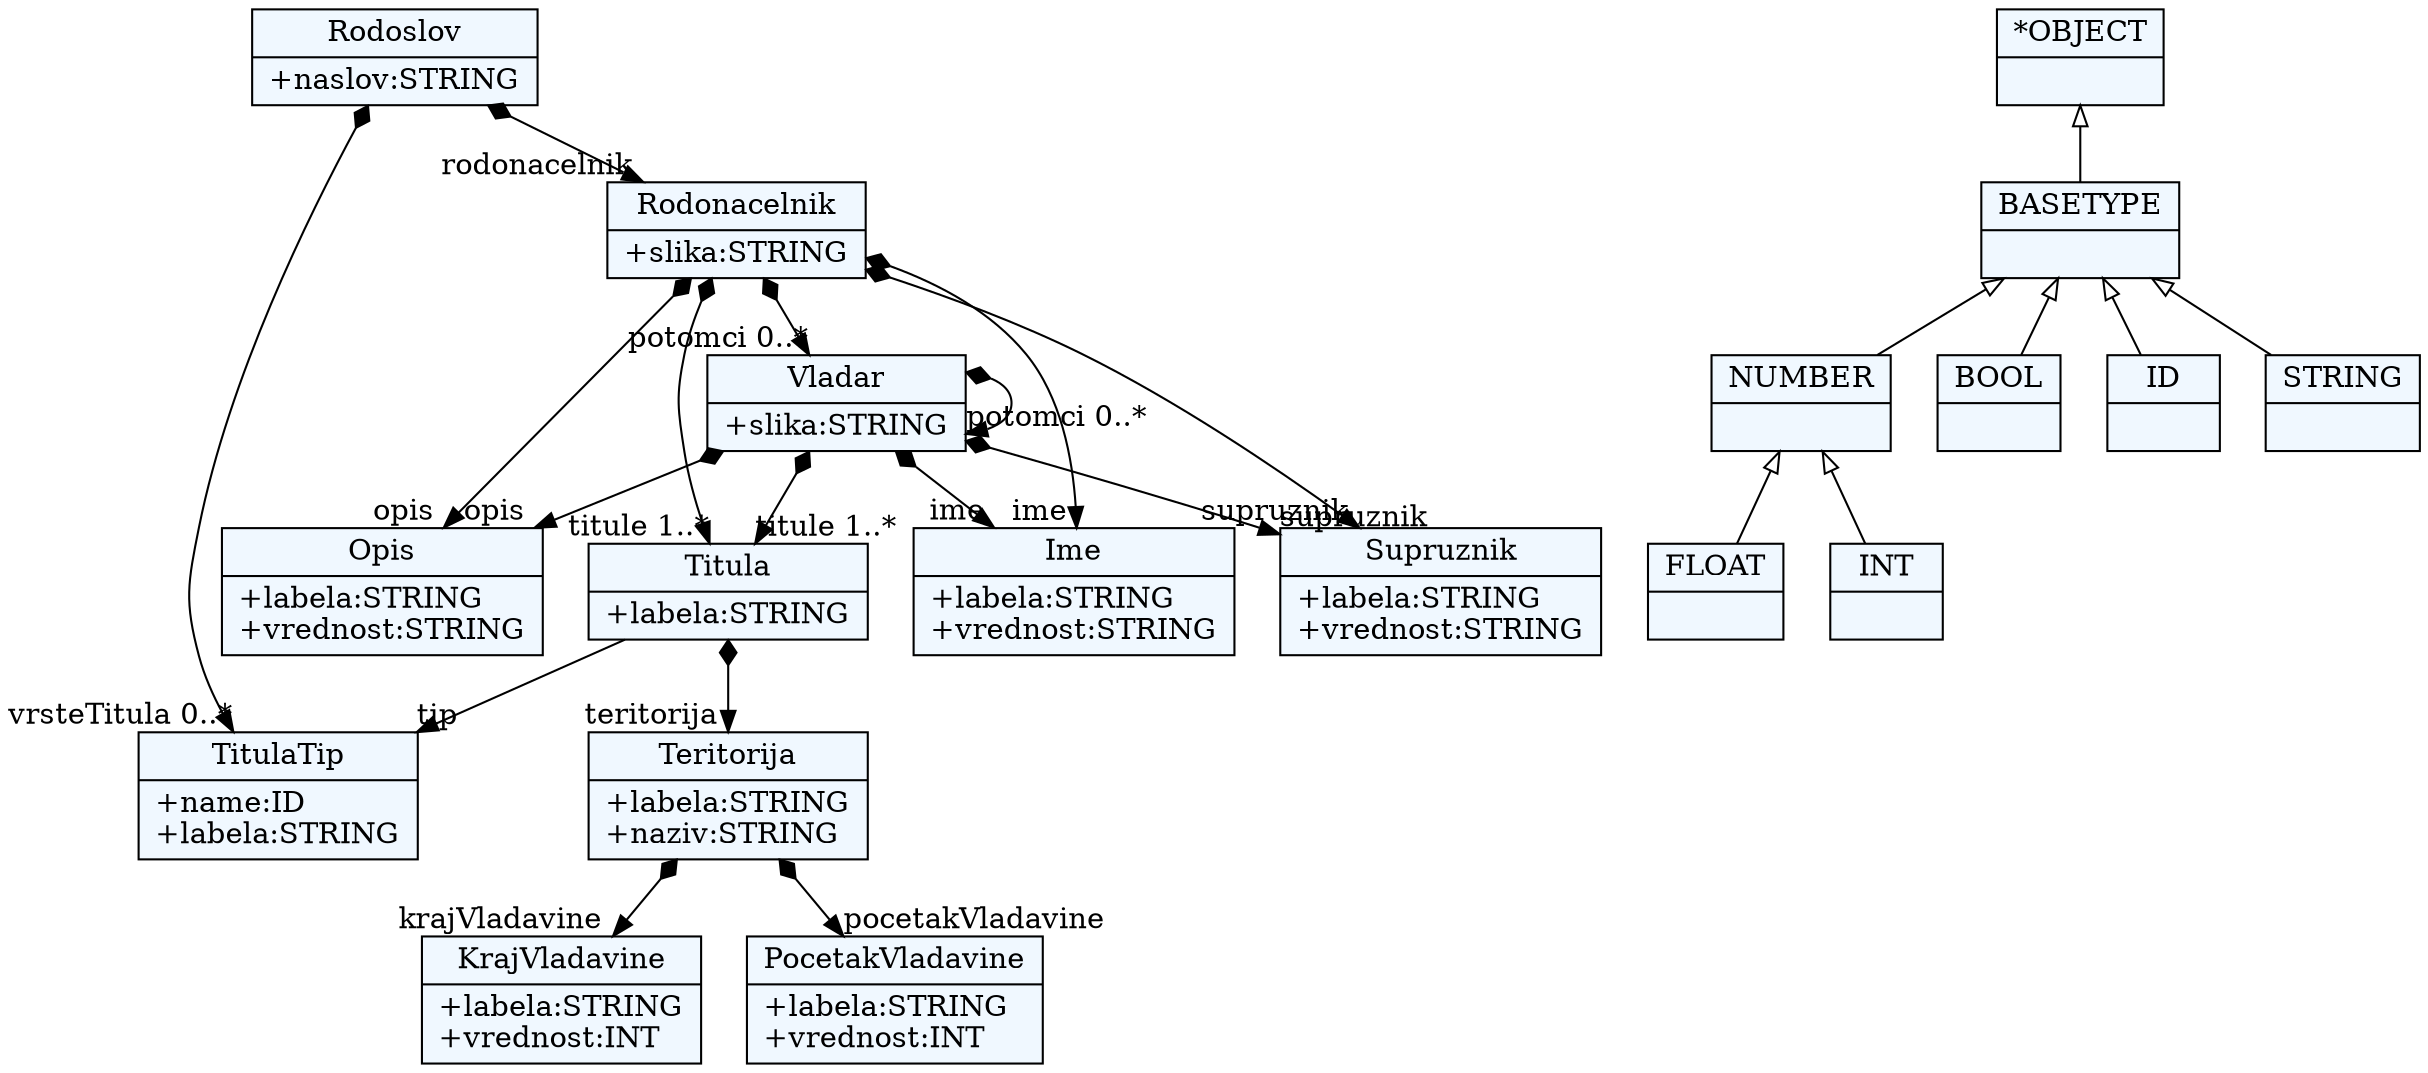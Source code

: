 
    digraph xtext {
    fontname = "Bitstream Vera Sans"
    fontsize = 8
    node[
        shape=record,
        style=filled,
        fillcolor=aliceblue
    ]
    nodesep = 0.3
    edge[dir=black,arrowtail=empty]


20362040[ label="{KrajVladavine|+labela:STRING\l+vrednost:INT\l}"]

20354488 -> 20345992[arrowtail=diamond, dir=both, headlabel="pocetakVladavine "]
20354488 -> 20362040[arrowtail=diamond, dir=both, headlabel="krajVladavine "]
20354488[ label="{Teritorija|+labela:STRING\l+naziv:STRING\l}"]

20345992[ label="{PocetakVladavine|+labela:STRING\l+vrednost:INT\l}"]

20344104 -> 20355432[arrowtail=diamond, dir=both, headlabel="ime "]
20344104 -> 20349768[arrowtail=diamond, dir=both, headlabel="supruznik "]
20344104 -> 20346936[arrowtail=diamond, dir=both, headlabel="opis "]
20344104 -> 20361096[arrowtail=diamond, dir=both, headlabel="titule 1..*"]
20344104 -> 20352600[arrowtail=diamond, dir=both, headlabel="potomci 0..*"]
20344104[ label="{Rodonacelnik|+slika:STRING\l}"]

20361096 -> 20358264[headlabel="tip "]
20361096 -> 20354488[arrowtail=diamond, dir=both, headlabel="teritorija "]
20361096[ label="{Titula|+labela:STRING\l}"]

20346936[ label="{Opis|+labela:STRING\l+vrednost:STRING\l}"]

20352600 -> 20355432[arrowtail=diamond, dir=both, headlabel="ime "]
20352600 -> 20349768[arrowtail=diamond, dir=both, headlabel="supruznik "]
20352600 -> 20346936[arrowtail=diamond, dir=both, headlabel="opis "]
20352600 -> 20361096[arrowtail=diamond, dir=both, headlabel="titule 1..*"]
20352600 -> 20352600[arrowtail=diamond, dir=both, headlabel="potomci 0..*"]
20352600[ label="{Vladar|+slika:STRING\l}"]

20341272 -> 20358264[arrowtail=diamond, dir=both, headlabel="vrsteTitula 0..*"]
20341272 -> 20344104[arrowtail=diamond, dir=both, headlabel="rodonacelnik "]
20341272[ label="{Rodoslov|+naslov:STRING\l}"]

20358264[ label="{TitulaTip|+name:ID\l+labela:STRING\l}"]

20349768[ label="{Supruznik|+labela:STRING\l+vrednost:STRING\l}"]

20355432[ label="{Ime|+labela:STRING\l+vrednost:STRING\l}"]

51174952[ label="{BASETYPE|}"]
51174952 -> 51172120 [dir=back]
51174952 -> 51163624 [dir=back]
51174952 -> 51157960 [dir=back]
51174952 -> 51160792 [dir=back]

51163624[ label="{BOOL|}"]

51172120[ label="{NUMBER|}"]
51172120 -> 51169288 [dir=back]
51172120 -> 51166456 [dir=back]

20339384[ label="{*OBJECT|}"]
20339384 -> 51174952 [dir=back]

51160792[ label="{STRING|}"]

51166456[ label="{INT|}"]

51157960[ label="{ID|}"]

51169288[ label="{FLOAT|}"]


}
